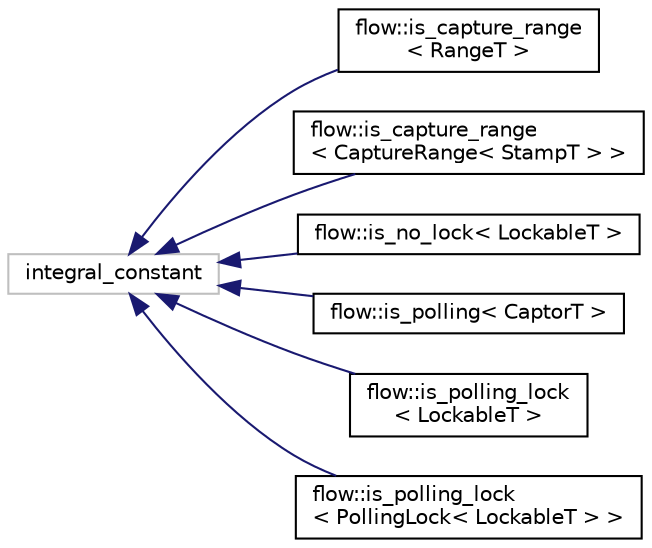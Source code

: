 digraph "Graphical Class Hierarchy"
{
 // LATEX_PDF_SIZE
  edge [fontname="Helvetica",fontsize="10",labelfontname="Helvetica",labelfontsize="10"];
  node [fontname="Helvetica",fontsize="10",shape=record];
  rankdir="LR";
  Node12 [label="integral_constant",height=0.2,width=0.4,color="grey75", fillcolor="white", style="filled",tooltip=" "];
  Node12 -> Node0 [dir="back",color="midnightblue",fontsize="10",style="solid",fontname="Helvetica"];
  Node0 [label="flow::is_capture_range\l\< RangeT \>",height=0.2,width=0.4,color="black", fillcolor="white", style="filled",URL="$structflow_1_1is__capture__range.html",tooltip="Checks if object type is an instance of CaptureRange."];
  Node12 -> Node14 [dir="back",color="midnightblue",fontsize="10",style="solid",fontname="Helvetica"];
  Node14 [label="flow::is_capture_range\l\< CaptureRange\< StampT \> \>",height=0.2,width=0.4,color="black", fillcolor="white", style="filled",URL="$structflow_1_1is__capture__range_3_01_capture_range_3_01_stamp_t_01_4_01_4.html",tooltip="Checks if object type is an instance of CaptureRange."];
  Node12 -> Node15 [dir="back",color="midnightblue",fontsize="10",style="solid",fontname="Helvetica"];
  Node15 [label="flow::is_no_lock\< LockableT \>",height=0.2,width=0.4,color="black", fillcolor="white", style="filled",URL="$structflow_1_1is__no__lock.html",tooltip="Checks if LockableT is of type NoLock."];
  Node12 -> Node16 [dir="back",color="midnightblue",fontsize="10",style="solid",fontname="Helvetica"];
  Node16 [label="flow::is_polling\< CaptorT \>",height=0.2,width=0.4,color="black", fillcolor="white", style="filled",URL="$structflow_1_1is__polling.html",tooltip="Checks if captor is serviced by polling capture."];
  Node12 -> Node17 [dir="back",color="midnightblue",fontsize="10",style="solid",fontname="Helvetica"];
  Node17 [label="flow::is_polling_lock\l\< LockableT \>",height=0.2,width=0.4,color="black", fillcolor="white", style="filled",URL="$structflow_1_1is__polling__lock.html",tooltip="Checks if LockableT is instance of PollingLock."];
  Node12 -> Node18 [dir="back",color="midnightblue",fontsize="10",style="solid",fontname="Helvetica"];
  Node18 [label="flow::is_polling_lock\l\< PollingLock\< LockableT \> \>",height=0.2,width=0.4,color="black", fillcolor="white", style="filled",URL="$structflow_1_1is__polling__lock_3_01_polling_lock_3_01_lockable_t_01_4_01_4.html",tooltip="Checks if LockableT is instance of PollingLock."];
}

